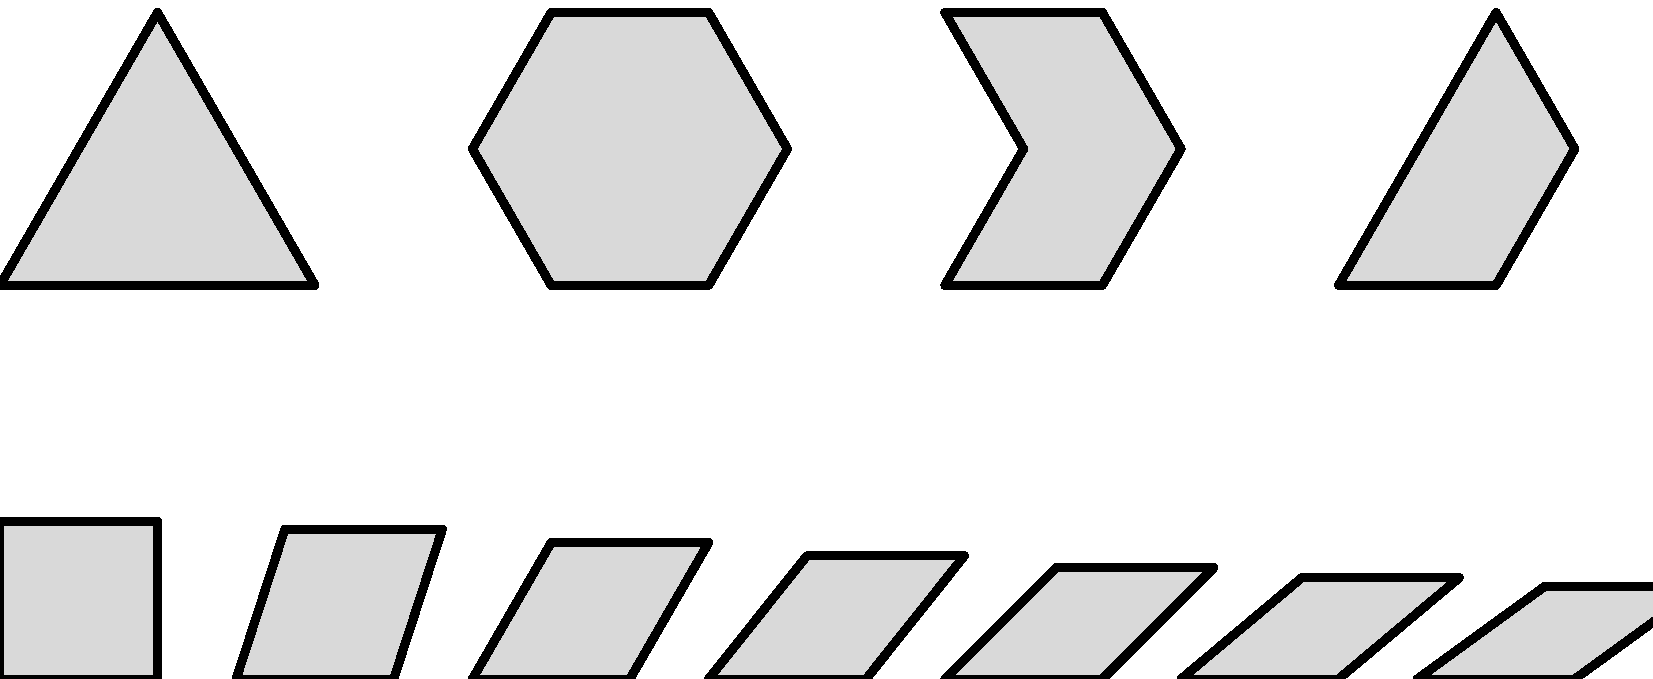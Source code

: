 beginfig(1);
	path pat[];
	numeric i, a, sidel;
	sidel = 2cm;
	pickup pencircle scaled 3pt;
	pair pa, pb, pc, pd;
	for i=4 upto 10:
		a := 360/i;
		pa := origin+(i-4)*right*1.5*sidel;
		pb := pa+right*sidel;
		pd := pa+dir(a)*sidel;
		pc := pb+dir(a)*sidel;
		pat[i] = pa--pb--pc--pd--cycle;
	endfor;
	z0 = (0,2.5*sidel);
	z1 = z0+2*right*sidel;
	z2 = z0+2*dir(60)*sidel;
	pat0 = z0--z1--z2--cycle;
	z3 = z1+1.5*right*sidel;
	z4 = z3+right*sidel;
	z5 = z4+dir(60)*sidel;
	z6 = z5+dir(120)*sidel;
	z8 = z3+dir(120)*sidel;
	z7 = z8+dir(60)*sidel;
	pat1 = z3--z4--z5--z6--z7--z8--cycle;
	z9 = z4+1.5*right*sidel;
	z10= z9+right*sidel;
	z11= z10+dir(60)*sidel;
	z12= z11+dir(120)*sidel;
	z14= z9+dir(60)*sidel;
	z13= z14+dir(120)*sidel;
	pat2 = z9--z10--z11--z12--z13--z14--cycle;
	z15= z10+1.5*right*sidel;
	z16= z15+right*sidel;
	z17= z16+dir(60)*sidel;
	z18= z15+2*dir(60)*sidel;
	pat3 = z15--z16--z17--z18--cycle;
	background := 0.85white;
	for i = 0 upto 10:
		unfill pat[i];
		draw pat[i];
	endfor;
endfig;

end.